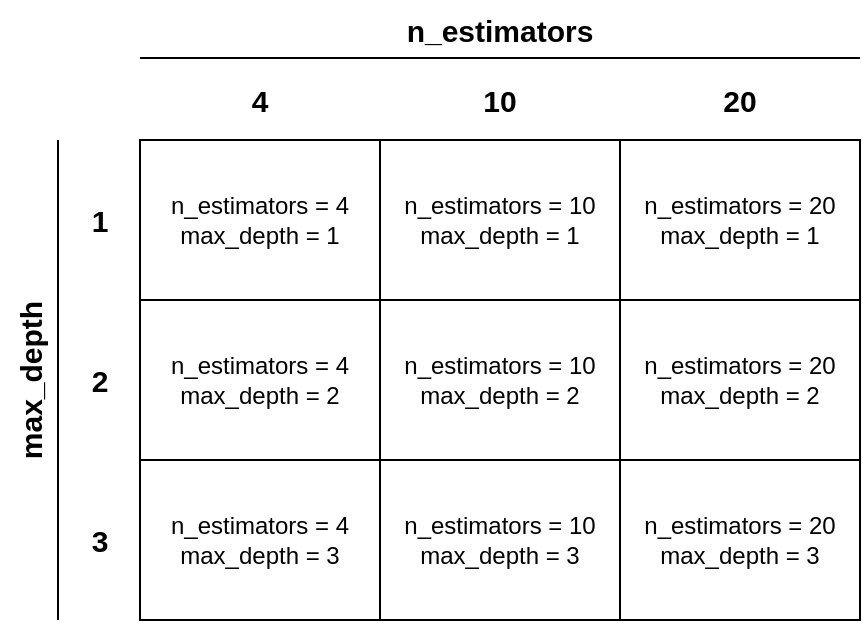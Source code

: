 <mxfile version="11.1.4" type="device"><diagram id="yk-seB1_u3jG9S0xRB7I" name="Page-1"><mxGraphModel dx="1106" dy="831" grid="1" gridSize="10" guides="1" tooltips="1" connect="1" arrows="1" fold="1" page="1" pageScale="1" pageWidth="827" pageHeight="1169" math="0" shadow="0"><root><mxCell id="0"/><mxCell id="1" parent="0"/><mxCell id="-KG1FtQMwbHGthoSrZHy-2" value="n_estimators = 4&lt;br&gt;max_depth = 1" style="rounded=0;whiteSpace=wrap;html=1;" vertex="1" parent="1"><mxGeometry x="250" y="200" width="120" height="80" as="geometry"/></mxCell><mxCell id="-KG1FtQMwbHGthoSrZHy-5" value="n_estimators = 4&lt;br&gt;max_depth&amp;nbsp;= 2" style="rounded=0;whiteSpace=wrap;html=1;" vertex="1" parent="1"><mxGeometry x="250" y="280" width="120" height="80" as="geometry"/></mxCell><mxCell id="-KG1FtQMwbHGthoSrZHy-6" value="n_estimators = 4&lt;br&gt;max_depth&amp;nbsp;= 3" style="rounded=0;whiteSpace=wrap;html=1;" vertex="1" parent="1"><mxGeometry x="250" y="360" width="120" height="80" as="geometry"/></mxCell><mxCell id="-KG1FtQMwbHGthoSrZHy-7" value="n_estimators = 10&lt;br&gt;max_depth&amp;nbsp;= 1" style="rounded=0;whiteSpace=wrap;html=1;" vertex="1" parent="1"><mxGeometry x="370" y="200" width="120" height="80" as="geometry"/></mxCell><mxCell id="-KG1FtQMwbHGthoSrZHy-8" value="n_estimators = 10&lt;br&gt;max_depth&amp;nbsp;= 2" style="rounded=0;whiteSpace=wrap;html=1;" vertex="1" parent="1"><mxGeometry x="370" y="280" width="120" height="80" as="geometry"/></mxCell><mxCell id="-KG1FtQMwbHGthoSrZHy-9" value="n_estimators = 10&lt;br&gt;max_depth&amp;nbsp;= 3" style="rounded=0;whiteSpace=wrap;html=1;" vertex="1" parent="1"><mxGeometry x="370" y="360" width="120" height="80" as="geometry"/></mxCell><mxCell id="-KG1FtQMwbHGthoSrZHy-10" value="n_estimators = 20&lt;br&gt;max_depth&amp;nbsp;= 1" style="rounded=0;whiteSpace=wrap;html=1;" vertex="1" parent="1"><mxGeometry x="490" y="200" width="120" height="80" as="geometry"/></mxCell><mxCell id="-KG1FtQMwbHGthoSrZHy-11" value="n_estimators = 20&lt;br&gt;max_depth&amp;nbsp;= 2" style="rounded=0;whiteSpace=wrap;html=1;" vertex="1" parent="1"><mxGeometry x="490" y="280" width="120" height="80" as="geometry"/></mxCell><mxCell id="-KG1FtQMwbHGthoSrZHy-12" value="n_estimators = 20&lt;br&gt;max_depth&amp;nbsp;= 3" style="rounded=0;whiteSpace=wrap;html=1;" vertex="1" parent="1"><mxGeometry x="490" y="360" width="120" height="80" as="geometry"/></mxCell><mxCell id="-KG1FtQMwbHGthoSrZHy-13" value="1" style="text;html=1;strokeColor=none;fillColor=none;align=center;verticalAlign=middle;whiteSpace=wrap;rounded=0;fontStyle=1;fontSize=15;" vertex="1" parent="1"><mxGeometry x="210" y="200" width="40" height="80" as="geometry"/></mxCell><mxCell id="-KG1FtQMwbHGthoSrZHy-16" value="4" style="text;html=1;strokeColor=none;fillColor=none;align=center;verticalAlign=middle;whiteSpace=wrap;rounded=0;fontStyle=1;fontSize=15;" vertex="1" parent="1"><mxGeometry x="250" y="160" width="120" height="40" as="geometry"/></mxCell><mxCell id="-KG1FtQMwbHGthoSrZHy-22" value="n_estimators" style="text;html=1;strokeColor=none;fillColor=none;align=center;verticalAlign=middle;whiteSpace=wrap;rounded=0;fontStyle=1;fontSize=15;" vertex="1" parent="1"><mxGeometry x="250" y="130" width="360" height="30" as="geometry"/></mxCell><mxCell id="-KG1FtQMwbHGthoSrZHy-25" value="" style="endArrow=none;html=1;fontSize=15;" edge="1" parent="1"><mxGeometry width="50" height="50" relative="1" as="geometry"><mxPoint x="610" y="159" as="sourcePoint"/><mxPoint x="250" y="159" as="targetPoint"/></mxGeometry></mxCell><mxCell id="-KG1FtQMwbHGthoSrZHy-30" value="2" style="text;html=1;strokeColor=none;fillColor=none;align=center;verticalAlign=middle;whiteSpace=wrap;rounded=0;fontStyle=1;fontSize=15;" vertex="1" parent="1"><mxGeometry x="210" y="280" width="40" height="80" as="geometry"/></mxCell><mxCell id="-KG1FtQMwbHGthoSrZHy-31" value="3" style="text;html=1;strokeColor=none;fillColor=none;align=center;verticalAlign=middle;whiteSpace=wrap;rounded=0;fontStyle=1;fontSize=15;" vertex="1" parent="1"><mxGeometry x="210" y="360" width="40" height="80" as="geometry"/></mxCell><mxCell id="-KG1FtQMwbHGthoSrZHy-32" value="10" style="text;html=1;strokeColor=none;fillColor=none;align=center;verticalAlign=middle;whiteSpace=wrap;rounded=0;fontStyle=1;fontSize=15;" vertex="1" parent="1"><mxGeometry x="370" y="160" width="120" height="40" as="geometry"/></mxCell><mxCell id="-KG1FtQMwbHGthoSrZHy-33" value="20" style="text;html=1;strokeColor=none;fillColor=none;align=center;verticalAlign=middle;whiteSpace=wrap;rounded=0;fontStyle=1;fontSize=15;" vertex="1" parent="1"><mxGeometry x="490" y="160" width="120" height="40" as="geometry"/></mxCell><mxCell id="-KG1FtQMwbHGthoSrZHy-34" value="" style="endArrow=none;html=1;fontSize=15;" edge="1" parent="1"><mxGeometry width="50" height="50" relative="1" as="geometry"><mxPoint x="209" y="440" as="sourcePoint"/><mxPoint x="209" y="200" as="targetPoint"/></mxGeometry></mxCell><mxCell id="-KG1FtQMwbHGthoSrZHy-35" value="max_depth" style="text;html=1;strokeColor=none;fillColor=none;align=center;verticalAlign=middle;whiteSpace=wrap;rounded=0;fontStyle=1;fontSize=15;rotation=-90;" vertex="1" parent="1"><mxGeometry x="75" y="305" width="240" height="30" as="geometry"/></mxCell></root></mxGraphModel></diagram></mxfile>